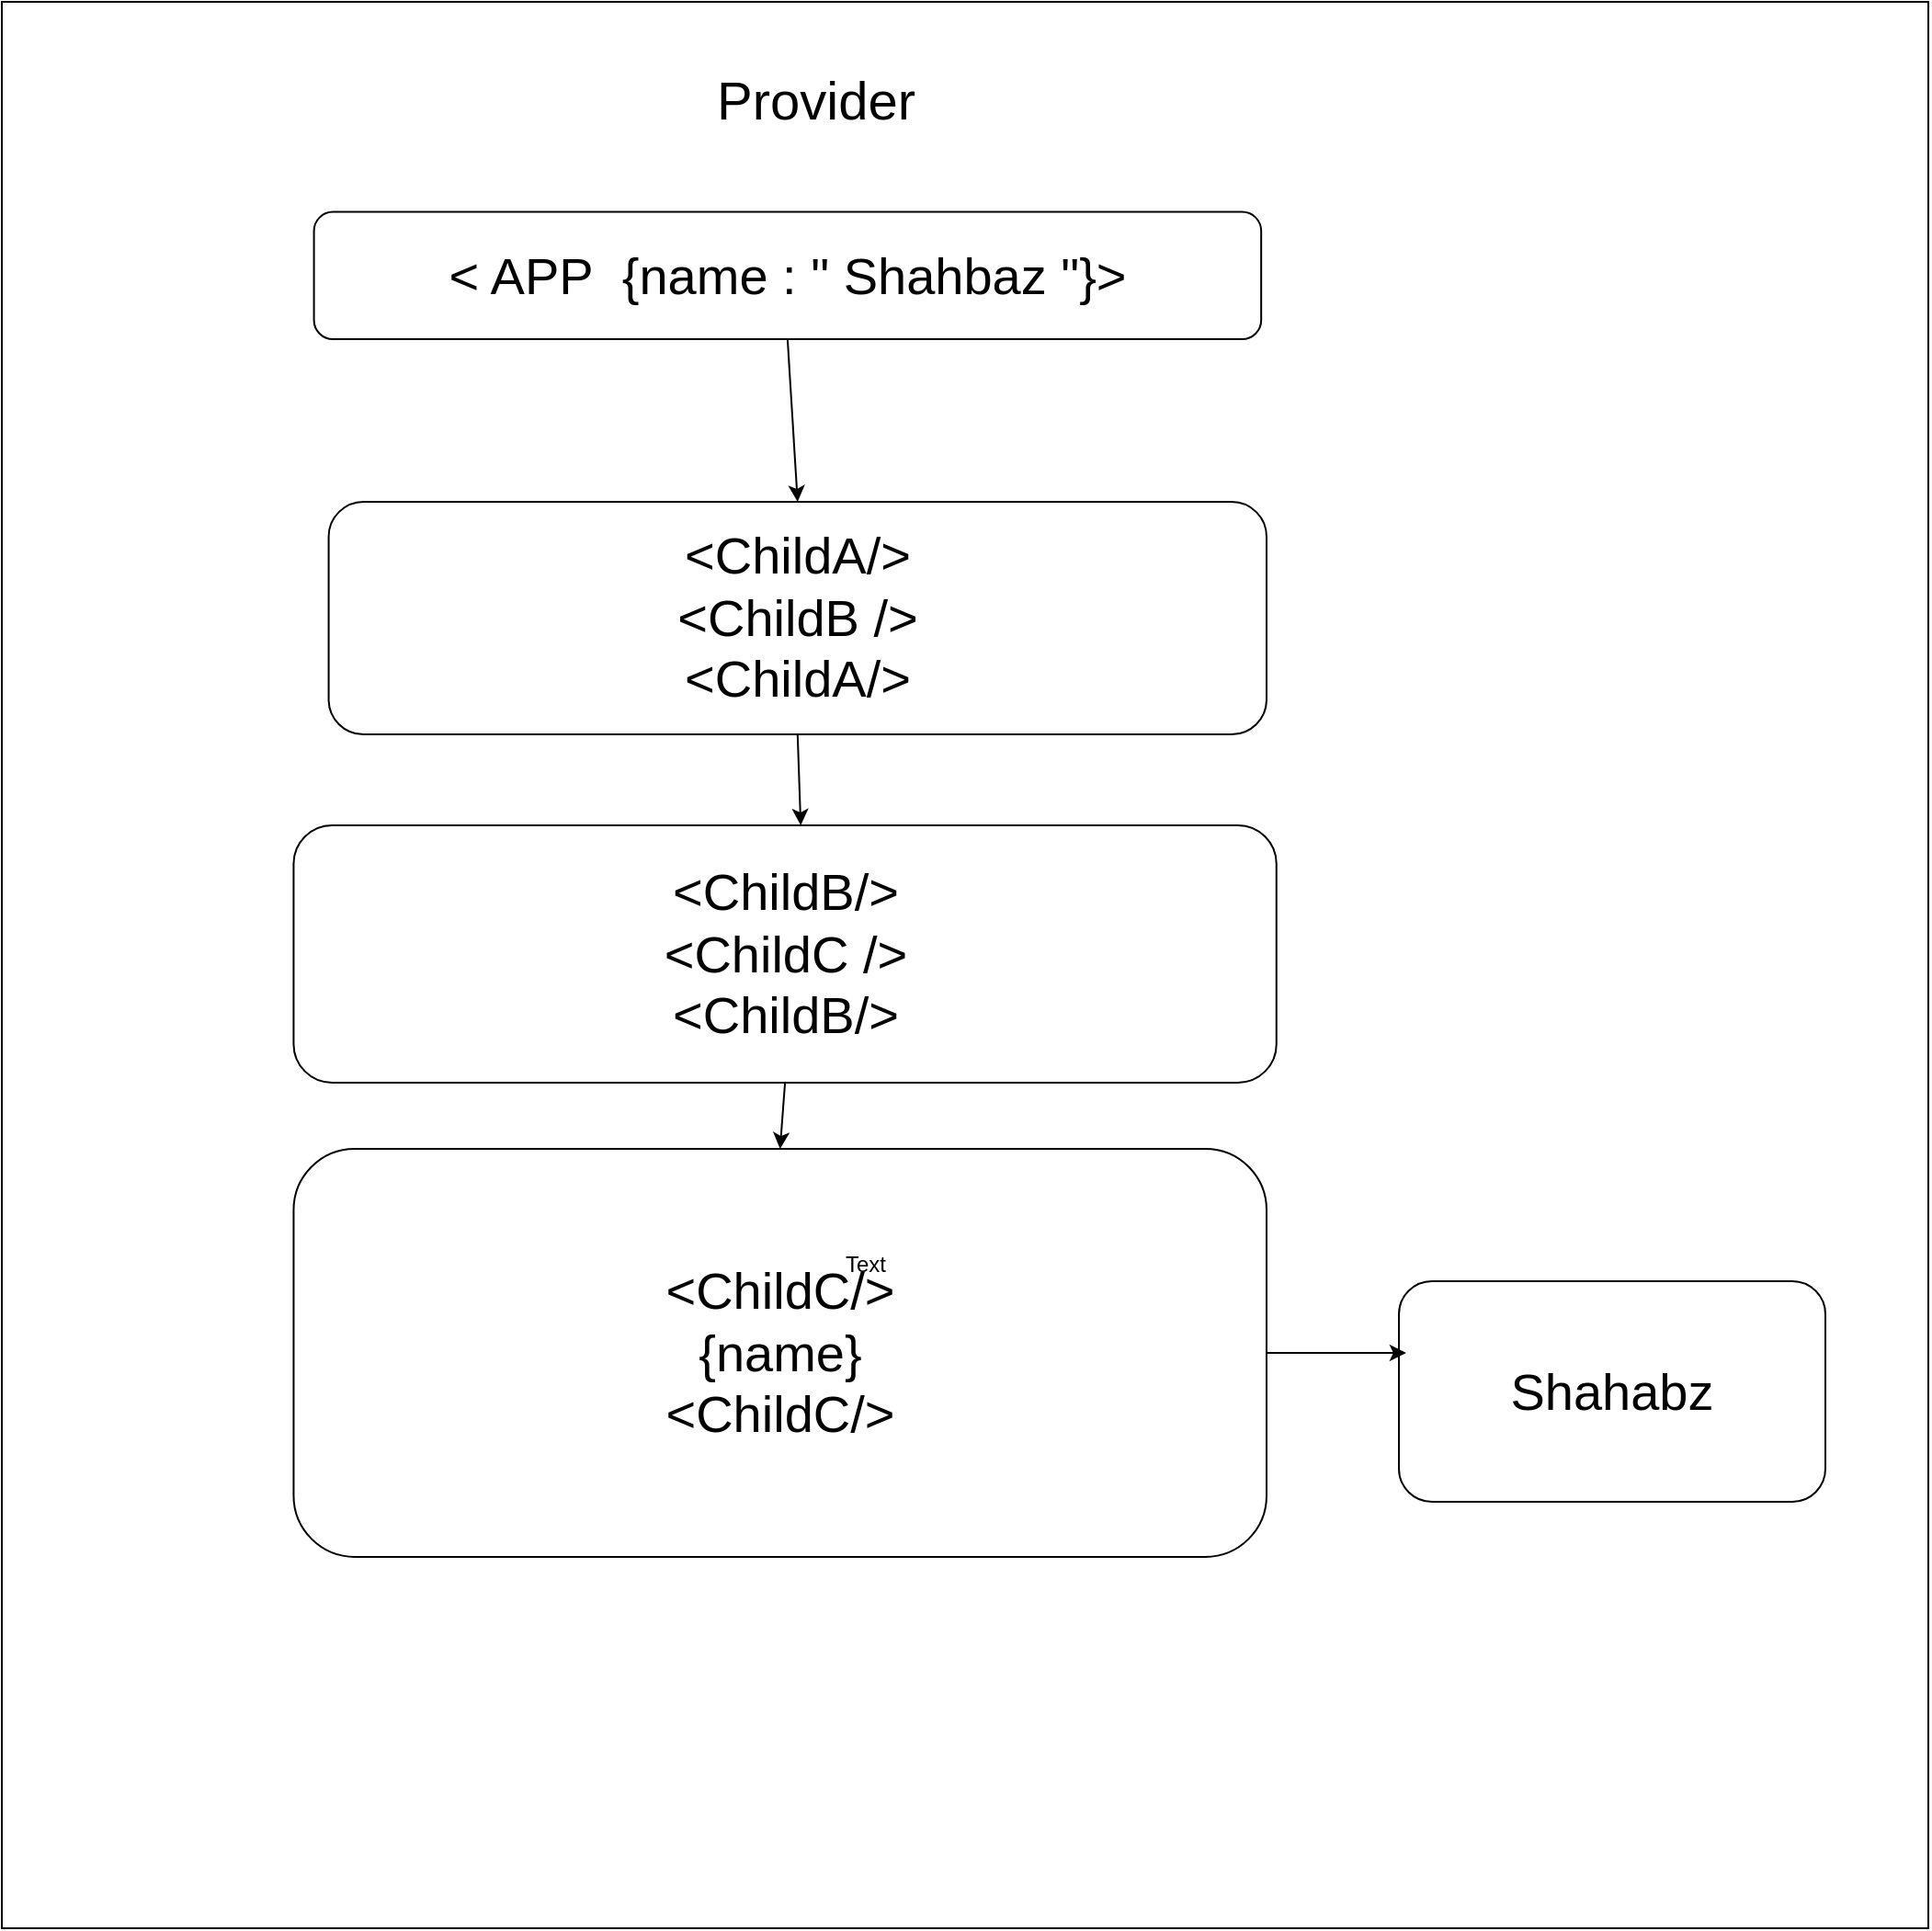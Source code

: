 <mxfile version="26.2.2">
  <diagram name="Page-1" id="E_coMSRrNhiEThpErUUR">
    <mxGraphModel dx="1598" dy="2493" grid="1" gridSize="8" guides="1" tooltips="1" connect="1" arrows="1" fold="1" page="1" pageScale="1" pageWidth="850" pageHeight="1100" math="0" shadow="0">
      <root>
        <mxCell id="0" />
        <mxCell id="1" parent="0" />
        <mxCell id="WLReApnXkroBIbFOfVsj-20" value="" style="group" vertex="1" connectable="0" parent="1">
          <mxGeometry x="528" y="-288" width="912.004" height="1040" as="geometry" />
        </mxCell>
        <mxCell id="WLReApnXkroBIbFOfVsj-28" value="" style="group;fontStyle=1" vertex="1" connectable="0" parent="WLReApnXkroBIbFOfVsj-20">
          <mxGeometry x="-135.996" y="-8" width="1048" height="1048" as="geometry" />
        </mxCell>
        <mxCell id="WLReApnXkroBIbFOfVsj-9" value="" style="whiteSpace=wrap;html=1;aspect=fixed;" vertex="1" parent="WLReApnXkroBIbFOfVsj-28">
          <mxGeometry width="1048" height="1048" as="geometry" />
        </mxCell>
        <mxCell id="WLReApnXkroBIbFOfVsj-15" style="edgeStyle=none;rounded=0;orthogonalLoop=1;jettySize=auto;html=1;exitX=0.5;exitY=1;exitDx=0;exitDy=0;entryX=0.5;entryY=0;entryDx=0;entryDy=0;" edge="1" parent="WLReApnXkroBIbFOfVsj-28" source="WLReApnXkroBIbFOfVsj-10" target="WLReApnXkroBIbFOfVsj-14">
          <mxGeometry relative="1" as="geometry" />
        </mxCell>
        <mxCell id="WLReApnXkroBIbFOfVsj-10" value="&lt;font style=&quot;font-size: 28px;&quot;&gt;&amp;lt; APP&amp;nbsp; {name : &quot; Shahbaz &quot;}&amp;gt;&lt;/font&gt;" style="rounded=1;whiteSpace=wrap;html=1;" vertex="1" parent="WLReApnXkroBIbFOfVsj-28">
          <mxGeometry x="169.786" y="114.254" width="515.293" height="69.296" as="geometry" />
        </mxCell>
        <mxCell id="WLReApnXkroBIbFOfVsj-11" value="&lt;span style=&quot;font-size: 28px;&quot;&gt;&amp;lt;ChildB/&amp;gt;&lt;/span&gt;&lt;div&gt;&lt;span style=&quot;font-size: 28px;&quot;&gt;&amp;lt;ChildC /&amp;gt;&lt;br&gt;&lt;/span&gt;&lt;div&gt;&lt;span style=&quot;font-size: 28px;&quot;&gt;&amp;lt;ChildB/&amp;gt;&lt;/span&gt;&lt;/div&gt;&lt;/div&gt;" style="rounded=1;whiteSpace=wrap;html=1;" vertex="1" parent="WLReApnXkroBIbFOfVsj-28">
          <mxGeometry x="158.716" y="448" width="534.66" height="139.94" as="geometry" />
        </mxCell>
        <mxCell id="WLReApnXkroBIbFOfVsj-16" style="edgeStyle=none;rounded=0;orthogonalLoop=1;jettySize=auto;html=1;exitX=0.5;exitY=1;exitDx=0;exitDy=0;entryX=0.516;entryY=0;entryDx=0;entryDy=0;entryPerimeter=0;" edge="1" parent="WLReApnXkroBIbFOfVsj-28" source="WLReApnXkroBIbFOfVsj-14" target="WLReApnXkroBIbFOfVsj-11">
          <mxGeometry relative="1" as="geometry" />
        </mxCell>
        <mxCell id="WLReApnXkroBIbFOfVsj-14" value="&lt;span style=&quot;font-size: 28px;&quot;&gt;&amp;lt;ChildA/&amp;gt;&lt;/span&gt;&lt;div&gt;&lt;span style=&quot;font-size: 28px;&quot;&gt;&amp;lt;ChildB /&amp;gt;&lt;br&gt;&lt;/span&gt;&lt;div&gt;&lt;span style=&quot;font-size: 28px;&quot;&gt;&amp;lt;ChildA/&amp;gt;&lt;/span&gt;&lt;/div&gt;&lt;/div&gt;" style="rounded=1;whiteSpace=wrap;html=1;" vertex="1" parent="WLReApnXkroBIbFOfVsj-28">
          <mxGeometry x="177.786" y="272" width="510.21" height="126.54" as="geometry" />
        </mxCell>
        <mxCell id="WLReApnXkroBIbFOfVsj-17" style="edgeStyle=none;rounded=0;orthogonalLoop=1;jettySize=auto;html=1;exitX=0.5;exitY=1;exitDx=0;exitDy=0;entryX=0.5;entryY=0;entryDx=0;entryDy=0;" edge="1" parent="WLReApnXkroBIbFOfVsj-28" source="WLReApnXkroBIbFOfVsj-11" target="WLReApnXkroBIbFOfVsj-26">
          <mxGeometry relative="1" as="geometry">
            <mxPoint x="422.345" y="583.998" as="targetPoint" />
          </mxGeometry>
        </mxCell>
        <mxCell id="WLReApnXkroBIbFOfVsj-22" value="&lt;font style=&quot;font-size: 29px;&quot;&gt;Provider&lt;/font&gt;" style="text;strokeColor=none;align=center;fillColor=none;html=1;verticalAlign=middle;whiteSpace=wrap;rounded=0;" vertex="1" parent="WLReApnXkroBIbFOfVsj-28">
          <mxGeometry x="387.307" y="26.479" width="111.928" height="55.437" as="geometry" />
        </mxCell>
        <mxCell id="WLReApnXkroBIbFOfVsj-26" value="&lt;span style=&quot;font-size: 28px;&quot;&gt;&amp;lt;ChildC/&amp;gt;&lt;/span&gt;&lt;div&gt;&lt;span style=&quot;font-size: 28px;&quot;&gt;{name}&lt;br&gt;&lt;/span&gt;&lt;div&gt;&lt;span style=&quot;font-size: 28px;&quot;&gt;&amp;lt;ChildC/&amp;gt;&lt;/span&gt;&lt;/div&gt;&lt;/div&gt;" style="rounded=1;whiteSpace=wrap;html=1;" vertex="1" parent="WLReApnXkroBIbFOfVsj-28">
          <mxGeometry x="158.72" y="624" width="529.28" height="221.94" as="geometry" />
        </mxCell>
        <mxCell id="WLReApnXkroBIbFOfVsj-29" value="&lt;font style=&quot;font-size: 28px;&quot;&gt;Shahabz&lt;/font&gt;" style="rounded=1;whiteSpace=wrap;html=1;" vertex="1" parent="WLReApnXkroBIbFOfVsj-28">
          <mxGeometry x="760" y="696" width="232" height="120" as="geometry" />
        </mxCell>
        <mxCell id="WLReApnXkroBIbFOfVsj-32" style="edgeStyle=none;rounded=0;orthogonalLoop=1;jettySize=auto;html=1;exitX=1;exitY=0.5;exitDx=0;exitDy=0;entryX=0.017;entryY=0.325;entryDx=0;entryDy=0;entryPerimeter=0;" edge="1" parent="WLReApnXkroBIbFOfVsj-28" source="WLReApnXkroBIbFOfVsj-26" target="WLReApnXkroBIbFOfVsj-29">
          <mxGeometry relative="1" as="geometry" />
        </mxCell>
        <mxCell id="WLReApnXkroBIbFOfVsj-33" value="Text" style="text;strokeColor=none;align=center;fillColor=none;html=1;verticalAlign=middle;whiteSpace=wrap;rounded=0;" vertex="1" parent="1">
          <mxGeometry x="832" y="376" width="60" height="30" as="geometry" />
        </mxCell>
      </root>
    </mxGraphModel>
  </diagram>
</mxfile>

